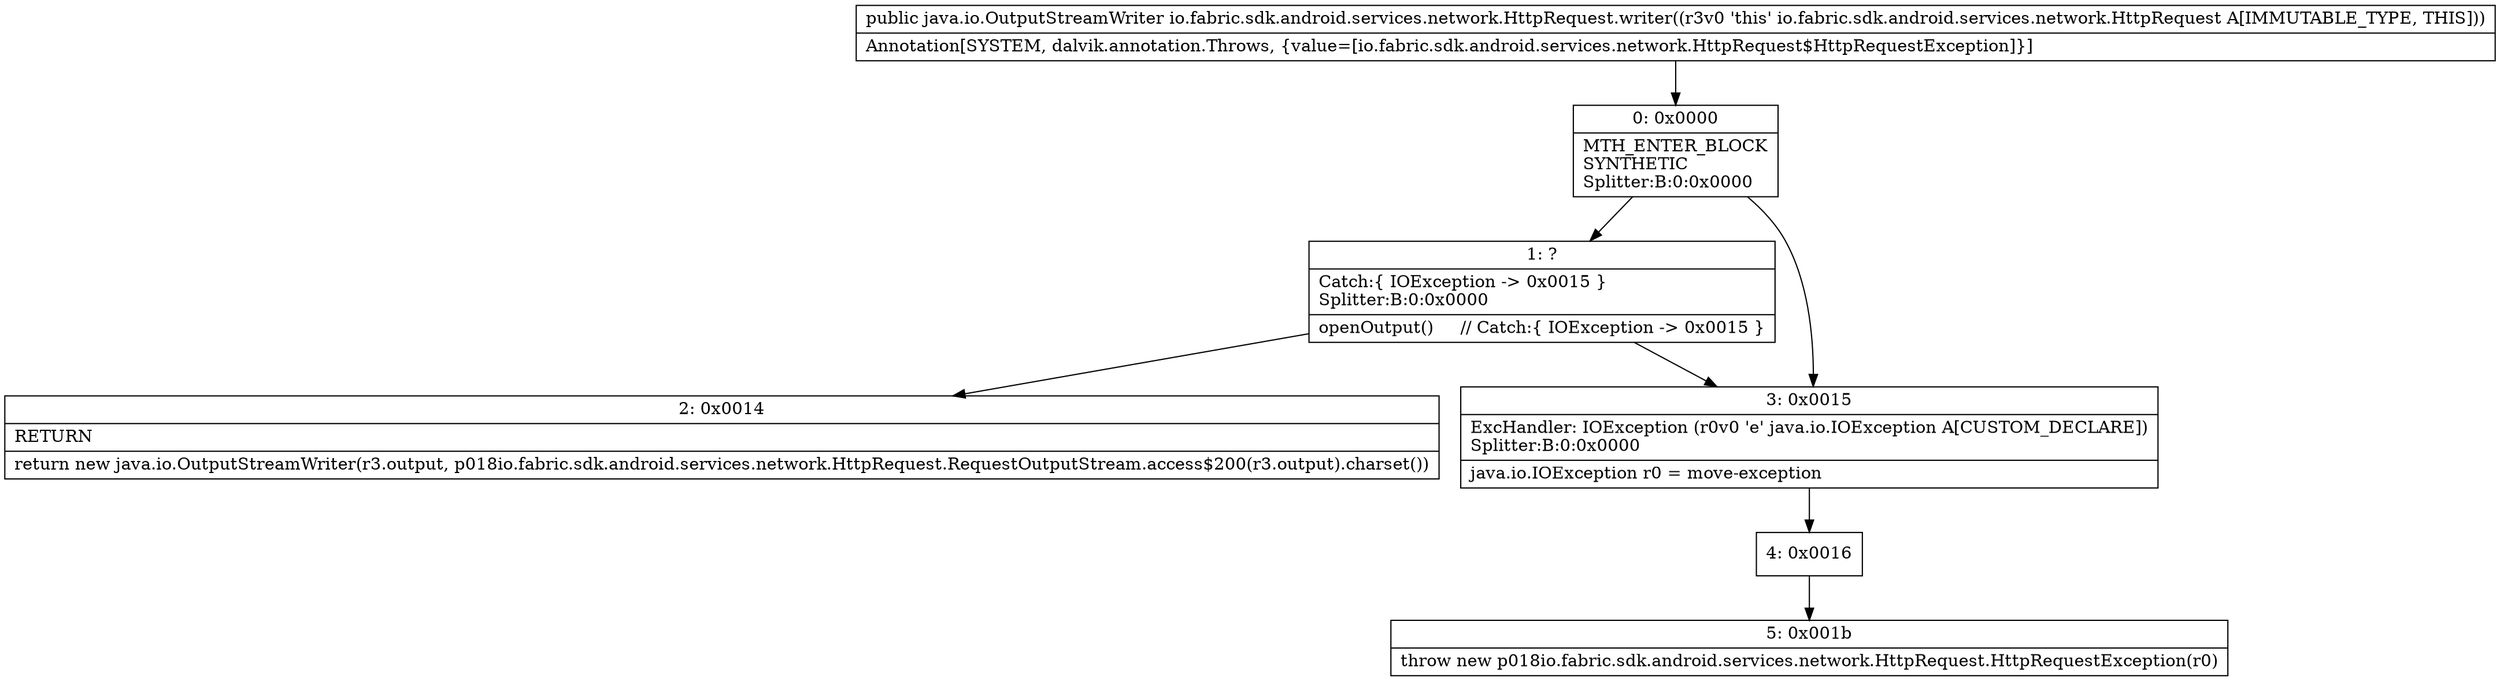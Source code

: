 digraph "CFG forio.fabric.sdk.android.services.network.HttpRequest.writer()Ljava\/io\/OutputStreamWriter;" {
Node_0 [shape=record,label="{0\:\ 0x0000|MTH_ENTER_BLOCK\lSYNTHETIC\lSplitter:B:0:0x0000\l}"];
Node_1 [shape=record,label="{1\:\ ?|Catch:\{ IOException \-\> 0x0015 \}\lSplitter:B:0:0x0000\l|openOutput()     \/\/ Catch:\{ IOException \-\> 0x0015 \}\l}"];
Node_2 [shape=record,label="{2\:\ 0x0014|RETURN\l|return new java.io.OutputStreamWriter(r3.output, p018io.fabric.sdk.android.services.network.HttpRequest.RequestOutputStream.access$200(r3.output).charset())\l}"];
Node_3 [shape=record,label="{3\:\ 0x0015|ExcHandler: IOException (r0v0 'e' java.io.IOException A[CUSTOM_DECLARE])\lSplitter:B:0:0x0000\l|java.io.IOException r0 = move\-exception\l}"];
Node_4 [shape=record,label="{4\:\ 0x0016}"];
Node_5 [shape=record,label="{5\:\ 0x001b|throw new p018io.fabric.sdk.android.services.network.HttpRequest.HttpRequestException(r0)\l}"];
MethodNode[shape=record,label="{public java.io.OutputStreamWriter io.fabric.sdk.android.services.network.HttpRequest.writer((r3v0 'this' io.fabric.sdk.android.services.network.HttpRequest A[IMMUTABLE_TYPE, THIS]))  | Annotation[SYSTEM, dalvik.annotation.Throws, \{value=[io.fabric.sdk.android.services.network.HttpRequest$HttpRequestException]\}]\l}"];
MethodNode -> Node_0;
Node_0 -> Node_1;
Node_0 -> Node_3;
Node_1 -> Node_2;
Node_1 -> Node_3;
Node_3 -> Node_4;
Node_4 -> Node_5;
}

